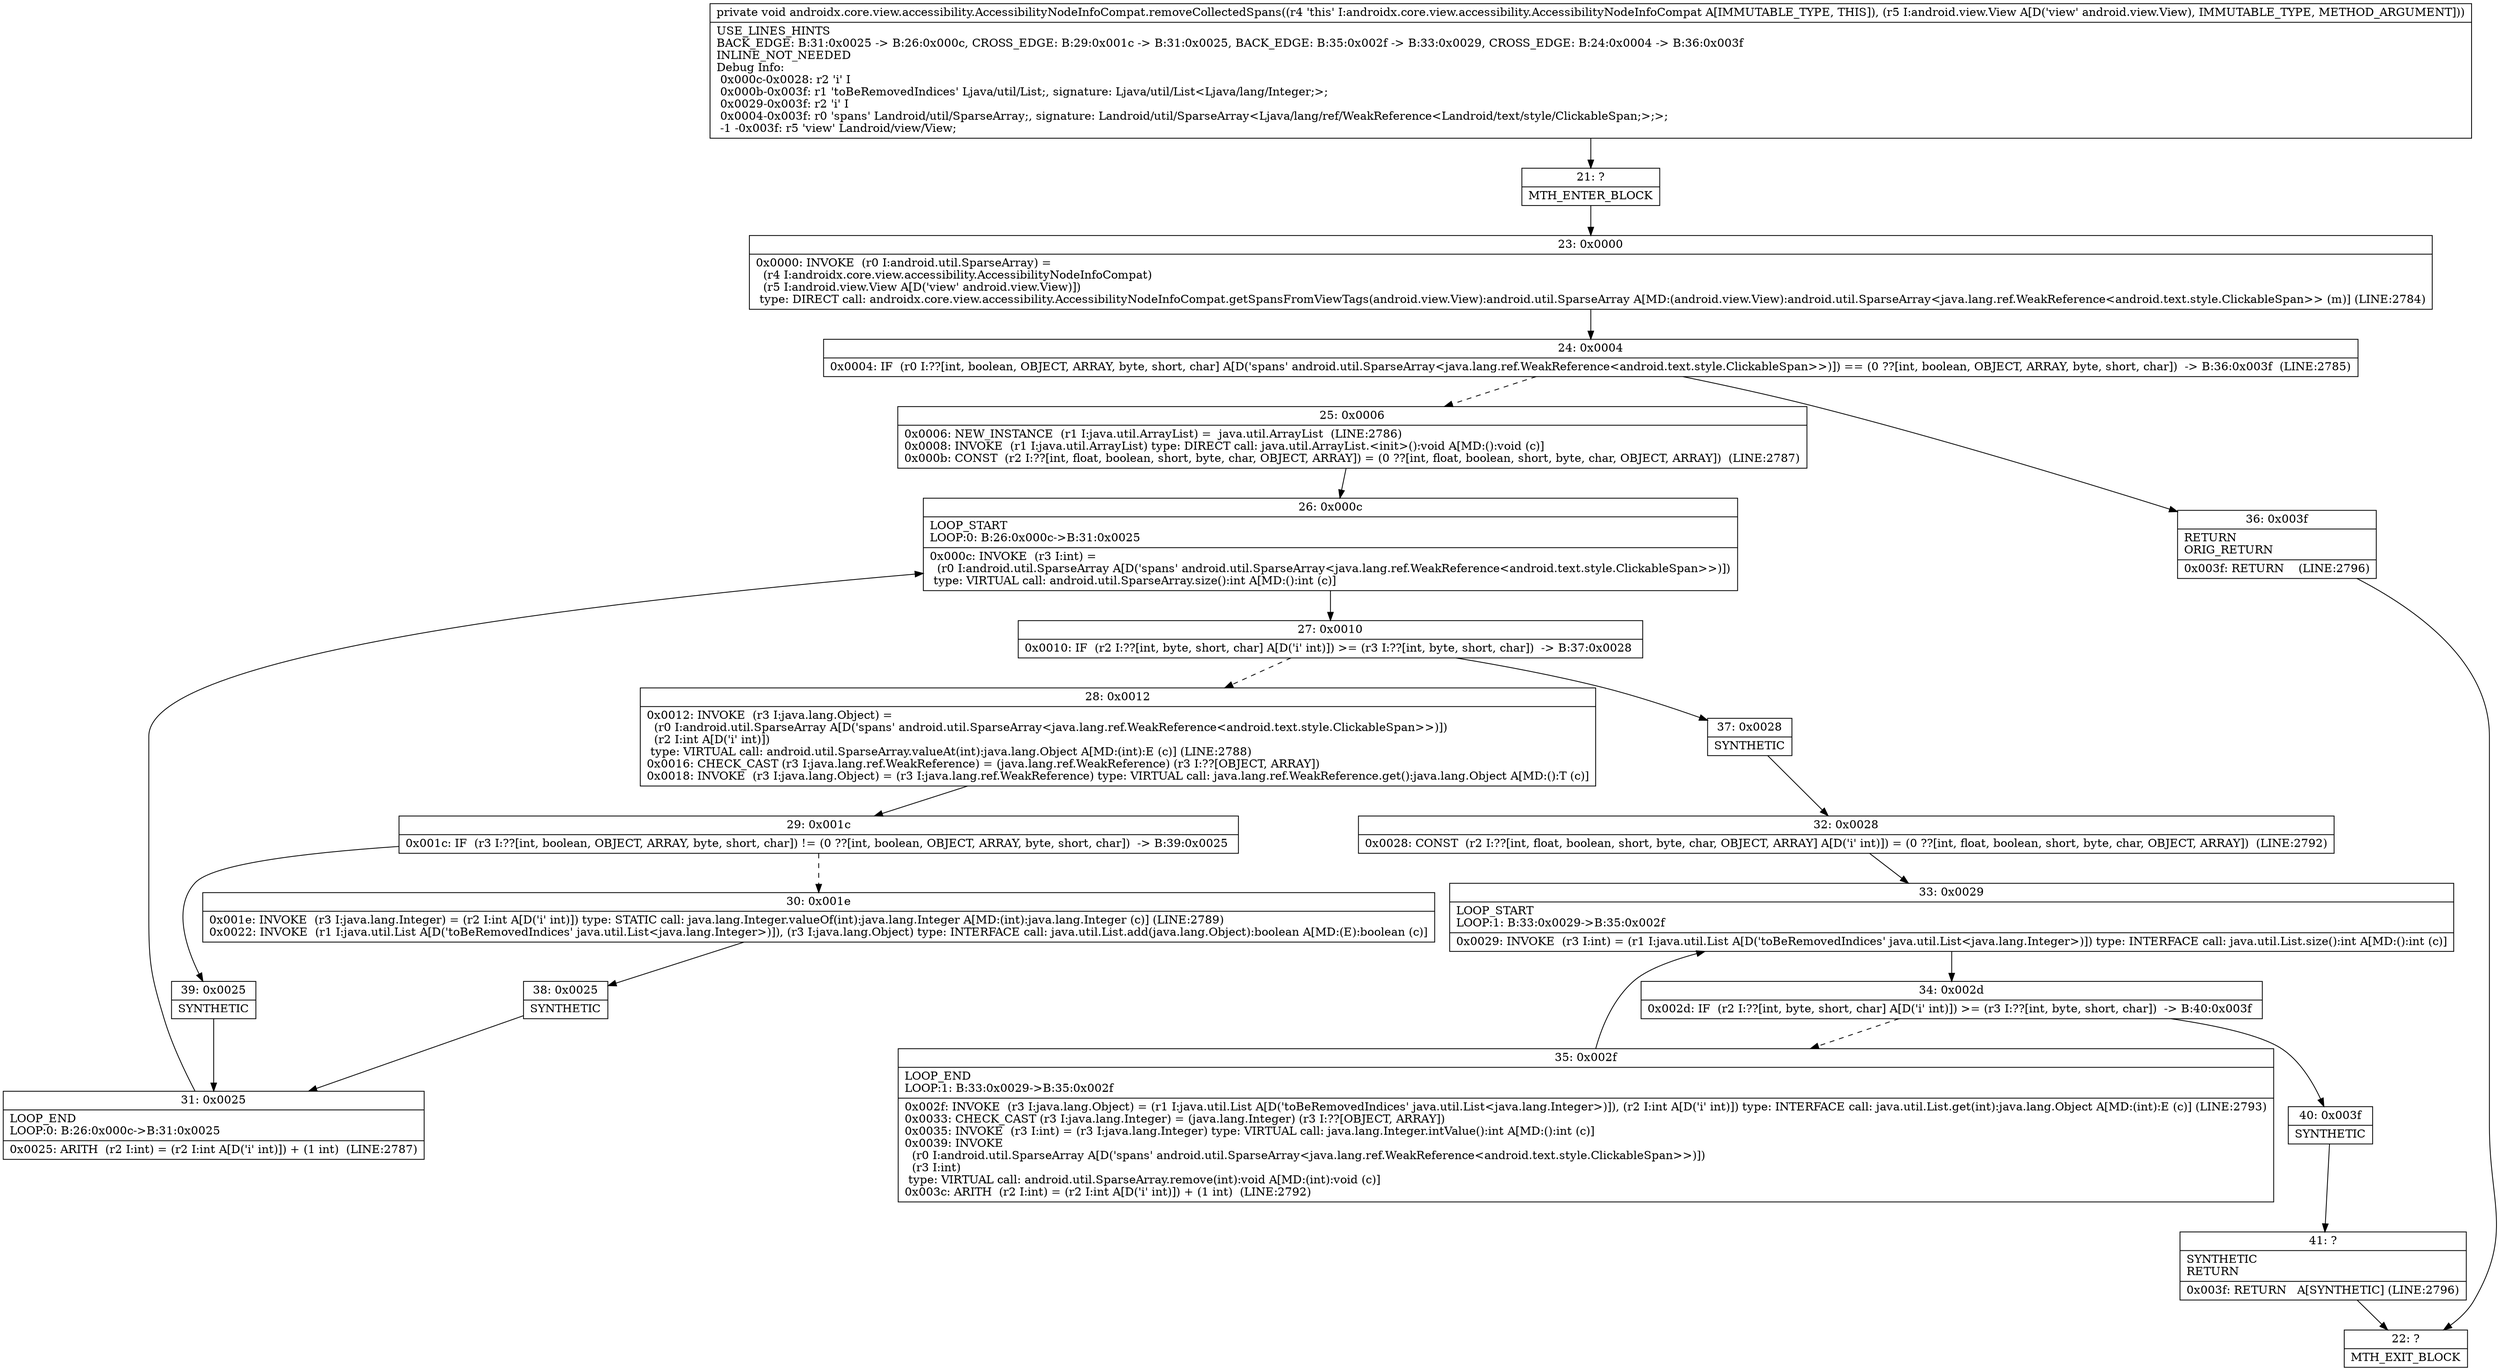 digraph "CFG forandroidx.core.view.accessibility.AccessibilityNodeInfoCompat.removeCollectedSpans(Landroid\/view\/View;)V" {
Node_21 [shape=record,label="{21\:\ ?|MTH_ENTER_BLOCK\l}"];
Node_23 [shape=record,label="{23\:\ 0x0000|0x0000: INVOKE  (r0 I:android.util.SparseArray) = \l  (r4 I:androidx.core.view.accessibility.AccessibilityNodeInfoCompat)\l  (r5 I:android.view.View A[D('view' android.view.View)])\l type: DIRECT call: androidx.core.view.accessibility.AccessibilityNodeInfoCompat.getSpansFromViewTags(android.view.View):android.util.SparseArray A[MD:(android.view.View):android.util.SparseArray\<java.lang.ref.WeakReference\<android.text.style.ClickableSpan\>\> (m)] (LINE:2784)\l}"];
Node_24 [shape=record,label="{24\:\ 0x0004|0x0004: IF  (r0 I:??[int, boolean, OBJECT, ARRAY, byte, short, char] A[D('spans' android.util.SparseArray\<java.lang.ref.WeakReference\<android.text.style.ClickableSpan\>\>)]) == (0 ??[int, boolean, OBJECT, ARRAY, byte, short, char])  \-\> B:36:0x003f  (LINE:2785)\l}"];
Node_25 [shape=record,label="{25\:\ 0x0006|0x0006: NEW_INSTANCE  (r1 I:java.util.ArrayList) =  java.util.ArrayList  (LINE:2786)\l0x0008: INVOKE  (r1 I:java.util.ArrayList) type: DIRECT call: java.util.ArrayList.\<init\>():void A[MD:():void (c)]\l0x000b: CONST  (r2 I:??[int, float, boolean, short, byte, char, OBJECT, ARRAY]) = (0 ??[int, float, boolean, short, byte, char, OBJECT, ARRAY])  (LINE:2787)\l}"];
Node_26 [shape=record,label="{26\:\ 0x000c|LOOP_START\lLOOP:0: B:26:0x000c\-\>B:31:0x0025\l|0x000c: INVOKE  (r3 I:int) = \l  (r0 I:android.util.SparseArray A[D('spans' android.util.SparseArray\<java.lang.ref.WeakReference\<android.text.style.ClickableSpan\>\>)])\l type: VIRTUAL call: android.util.SparseArray.size():int A[MD:():int (c)]\l}"];
Node_27 [shape=record,label="{27\:\ 0x0010|0x0010: IF  (r2 I:??[int, byte, short, char] A[D('i' int)]) \>= (r3 I:??[int, byte, short, char])  \-\> B:37:0x0028 \l}"];
Node_28 [shape=record,label="{28\:\ 0x0012|0x0012: INVOKE  (r3 I:java.lang.Object) = \l  (r0 I:android.util.SparseArray A[D('spans' android.util.SparseArray\<java.lang.ref.WeakReference\<android.text.style.ClickableSpan\>\>)])\l  (r2 I:int A[D('i' int)])\l type: VIRTUAL call: android.util.SparseArray.valueAt(int):java.lang.Object A[MD:(int):E (c)] (LINE:2788)\l0x0016: CHECK_CAST (r3 I:java.lang.ref.WeakReference) = (java.lang.ref.WeakReference) (r3 I:??[OBJECT, ARRAY]) \l0x0018: INVOKE  (r3 I:java.lang.Object) = (r3 I:java.lang.ref.WeakReference) type: VIRTUAL call: java.lang.ref.WeakReference.get():java.lang.Object A[MD:():T (c)]\l}"];
Node_29 [shape=record,label="{29\:\ 0x001c|0x001c: IF  (r3 I:??[int, boolean, OBJECT, ARRAY, byte, short, char]) != (0 ??[int, boolean, OBJECT, ARRAY, byte, short, char])  \-\> B:39:0x0025 \l}"];
Node_30 [shape=record,label="{30\:\ 0x001e|0x001e: INVOKE  (r3 I:java.lang.Integer) = (r2 I:int A[D('i' int)]) type: STATIC call: java.lang.Integer.valueOf(int):java.lang.Integer A[MD:(int):java.lang.Integer (c)] (LINE:2789)\l0x0022: INVOKE  (r1 I:java.util.List A[D('toBeRemovedIndices' java.util.List\<java.lang.Integer\>)]), (r3 I:java.lang.Object) type: INTERFACE call: java.util.List.add(java.lang.Object):boolean A[MD:(E):boolean (c)]\l}"];
Node_38 [shape=record,label="{38\:\ 0x0025|SYNTHETIC\l}"];
Node_31 [shape=record,label="{31\:\ 0x0025|LOOP_END\lLOOP:0: B:26:0x000c\-\>B:31:0x0025\l|0x0025: ARITH  (r2 I:int) = (r2 I:int A[D('i' int)]) + (1 int)  (LINE:2787)\l}"];
Node_39 [shape=record,label="{39\:\ 0x0025|SYNTHETIC\l}"];
Node_37 [shape=record,label="{37\:\ 0x0028|SYNTHETIC\l}"];
Node_32 [shape=record,label="{32\:\ 0x0028|0x0028: CONST  (r2 I:??[int, float, boolean, short, byte, char, OBJECT, ARRAY] A[D('i' int)]) = (0 ??[int, float, boolean, short, byte, char, OBJECT, ARRAY])  (LINE:2792)\l}"];
Node_33 [shape=record,label="{33\:\ 0x0029|LOOP_START\lLOOP:1: B:33:0x0029\-\>B:35:0x002f\l|0x0029: INVOKE  (r3 I:int) = (r1 I:java.util.List A[D('toBeRemovedIndices' java.util.List\<java.lang.Integer\>)]) type: INTERFACE call: java.util.List.size():int A[MD:():int (c)]\l}"];
Node_34 [shape=record,label="{34\:\ 0x002d|0x002d: IF  (r2 I:??[int, byte, short, char] A[D('i' int)]) \>= (r3 I:??[int, byte, short, char])  \-\> B:40:0x003f \l}"];
Node_35 [shape=record,label="{35\:\ 0x002f|LOOP_END\lLOOP:1: B:33:0x0029\-\>B:35:0x002f\l|0x002f: INVOKE  (r3 I:java.lang.Object) = (r1 I:java.util.List A[D('toBeRemovedIndices' java.util.List\<java.lang.Integer\>)]), (r2 I:int A[D('i' int)]) type: INTERFACE call: java.util.List.get(int):java.lang.Object A[MD:(int):E (c)] (LINE:2793)\l0x0033: CHECK_CAST (r3 I:java.lang.Integer) = (java.lang.Integer) (r3 I:??[OBJECT, ARRAY]) \l0x0035: INVOKE  (r3 I:int) = (r3 I:java.lang.Integer) type: VIRTUAL call: java.lang.Integer.intValue():int A[MD:():int (c)]\l0x0039: INVOKE  \l  (r0 I:android.util.SparseArray A[D('spans' android.util.SparseArray\<java.lang.ref.WeakReference\<android.text.style.ClickableSpan\>\>)])\l  (r3 I:int)\l type: VIRTUAL call: android.util.SparseArray.remove(int):void A[MD:(int):void (c)]\l0x003c: ARITH  (r2 I:int) = (r2 I:int A[D('i' int)]) + (1 int)  (LINE:2792)\l}"];
Node_40 [shape=record,label="{40\:\ 0x003f|SYNTHETIC\l}"];
Node_41 [shape=record,label="{41\:\ ?|SYNTHETIC\lRETURN\l|0x003f: RETURN   A[SYNTHETIC] (LINE:2796)\l}"];
Node_22 [shape=record,label="{22\:\ ?|MTH_EXIT_BLOCK\l}"];
Node_36 [shape=record,label="{36\:\ 0x003f|RETURN\lORIG_RETURN\l|0x003f: RETURN    (LINE:2796)\l}"];
MethodNode[shape=record,label="{private void androidx.core.view.accessibility.AccessibilityNodeInfoCompat.removeCollectedSpans((r4 'this' I:androidx.core.view.accessibility.AccessibilityNodeInfoCompat A[IMMUTABLE_TYPE, THIS]), (r5 I:android.view.View A[D('view' android.view.View), IMMUTABLE_TYPE, METHOD_ARGUMENT]))  | USE_LINES_HINTS\lBACK_EDGE: B:31:0x0025 \-\> B:26:0x000c, CROSS_EDGE: B:29:0x001c \-\> B:31:0x0025, BACK_EDGE: B:35:0x002f \-\> B:33:0x0029, CROSS_EDGE: B:24:0x0004 \-\> B:36:0x003f\lINLINE_NOT_NEEDED\lDebug Info:\l  0x000c\-0x0028: r2 'i' I\l  0x000b\-0x003f: r1 'toBeRemovedIndices' Ljava\/util\/List;, signature: Ljava\/util\/List\<Ljava\/lang\/Integer;\>;\l  0x0029\-0x003f: r2 'i' I\l  0x0004\-0x003f: r0 'spans' Landroid\/util\/SparseArray;, signature: Landroid\/util\/SparseArray\<Ljava\/lang\/ref\/WeakReference\<Landroid\/text\/style\/ClickableSpan;\>;\>;\l  \-1 \-0x003f: r5 'view' Landroid\/view\/View;\l}"];
MethodNode -> Node_21;Node_21 -> Node_23;
Node_23 -> Node_24;
Node_24 -> Node_25[style=dashed];
Node_24 -> Node_36;
Node_25 -> Node_26;
Node_26 -> Node_27;
Node_27 -> Node_28[style=dashed];
Node_27 -> Node_37;
Node_28 -> Node_29;
Node_29 -> Node_30[style=dashed];
Node_29 -> Node_39;
Node_30 -> Node_38;
Node_38 -> Node_31;
Node_31 -> Node_26;
Node_39 -> Node_31;
Node_37 -> Node_32;
Node_32 -> Node_33;
Node_33 -> Node_34;
Node_34 -> Node_35[style=dashed];
Node_34 -> Node_40;
Node_35 -> Node_33;
Node_40 -> Node_41;
Node_41 -> Node_22;
Node_36 -> Node_22;
}

